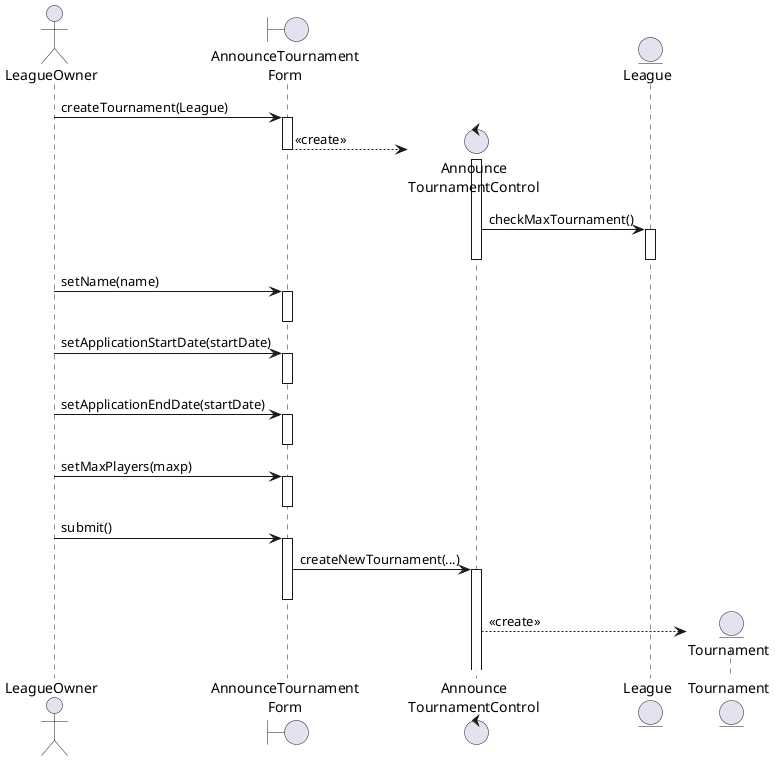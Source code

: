 @startuml
'Actor is the leftmost column, next up is the boundary object
actor       LeagueOwner as LO
boundary    "AnnounceTournament\nForm" as Form
LO -> Form: createTournament(League)

'During the form's activity, the control object is created (third column)
activate Form
create control  "Announce\nTournamentControl" as Control
Form --> Control : << create >>
deactivate Form

activate Control
entity League
Control -> League : checkMaxTournament()
activate League
deactivate League
deactivate Control

LO -> Form : setName(name)
activate Form
deactivate Form

LO -> Form : setApplicationStartDate(startDate)
activate Form
deactivate Form

LO -> Form : setApplicationEndDate(startDate)
activate Form
deactivate Form

LO -> Form : setMaxPlayers(maxp)
activate Form
deactivate Form

LO -> Form : submit()
activate Form
Form -> Control : createNewTournament(...)
activate Control
deactivate Form
create entity Tournament
Control --> Tournament : << create >>
@enduml
